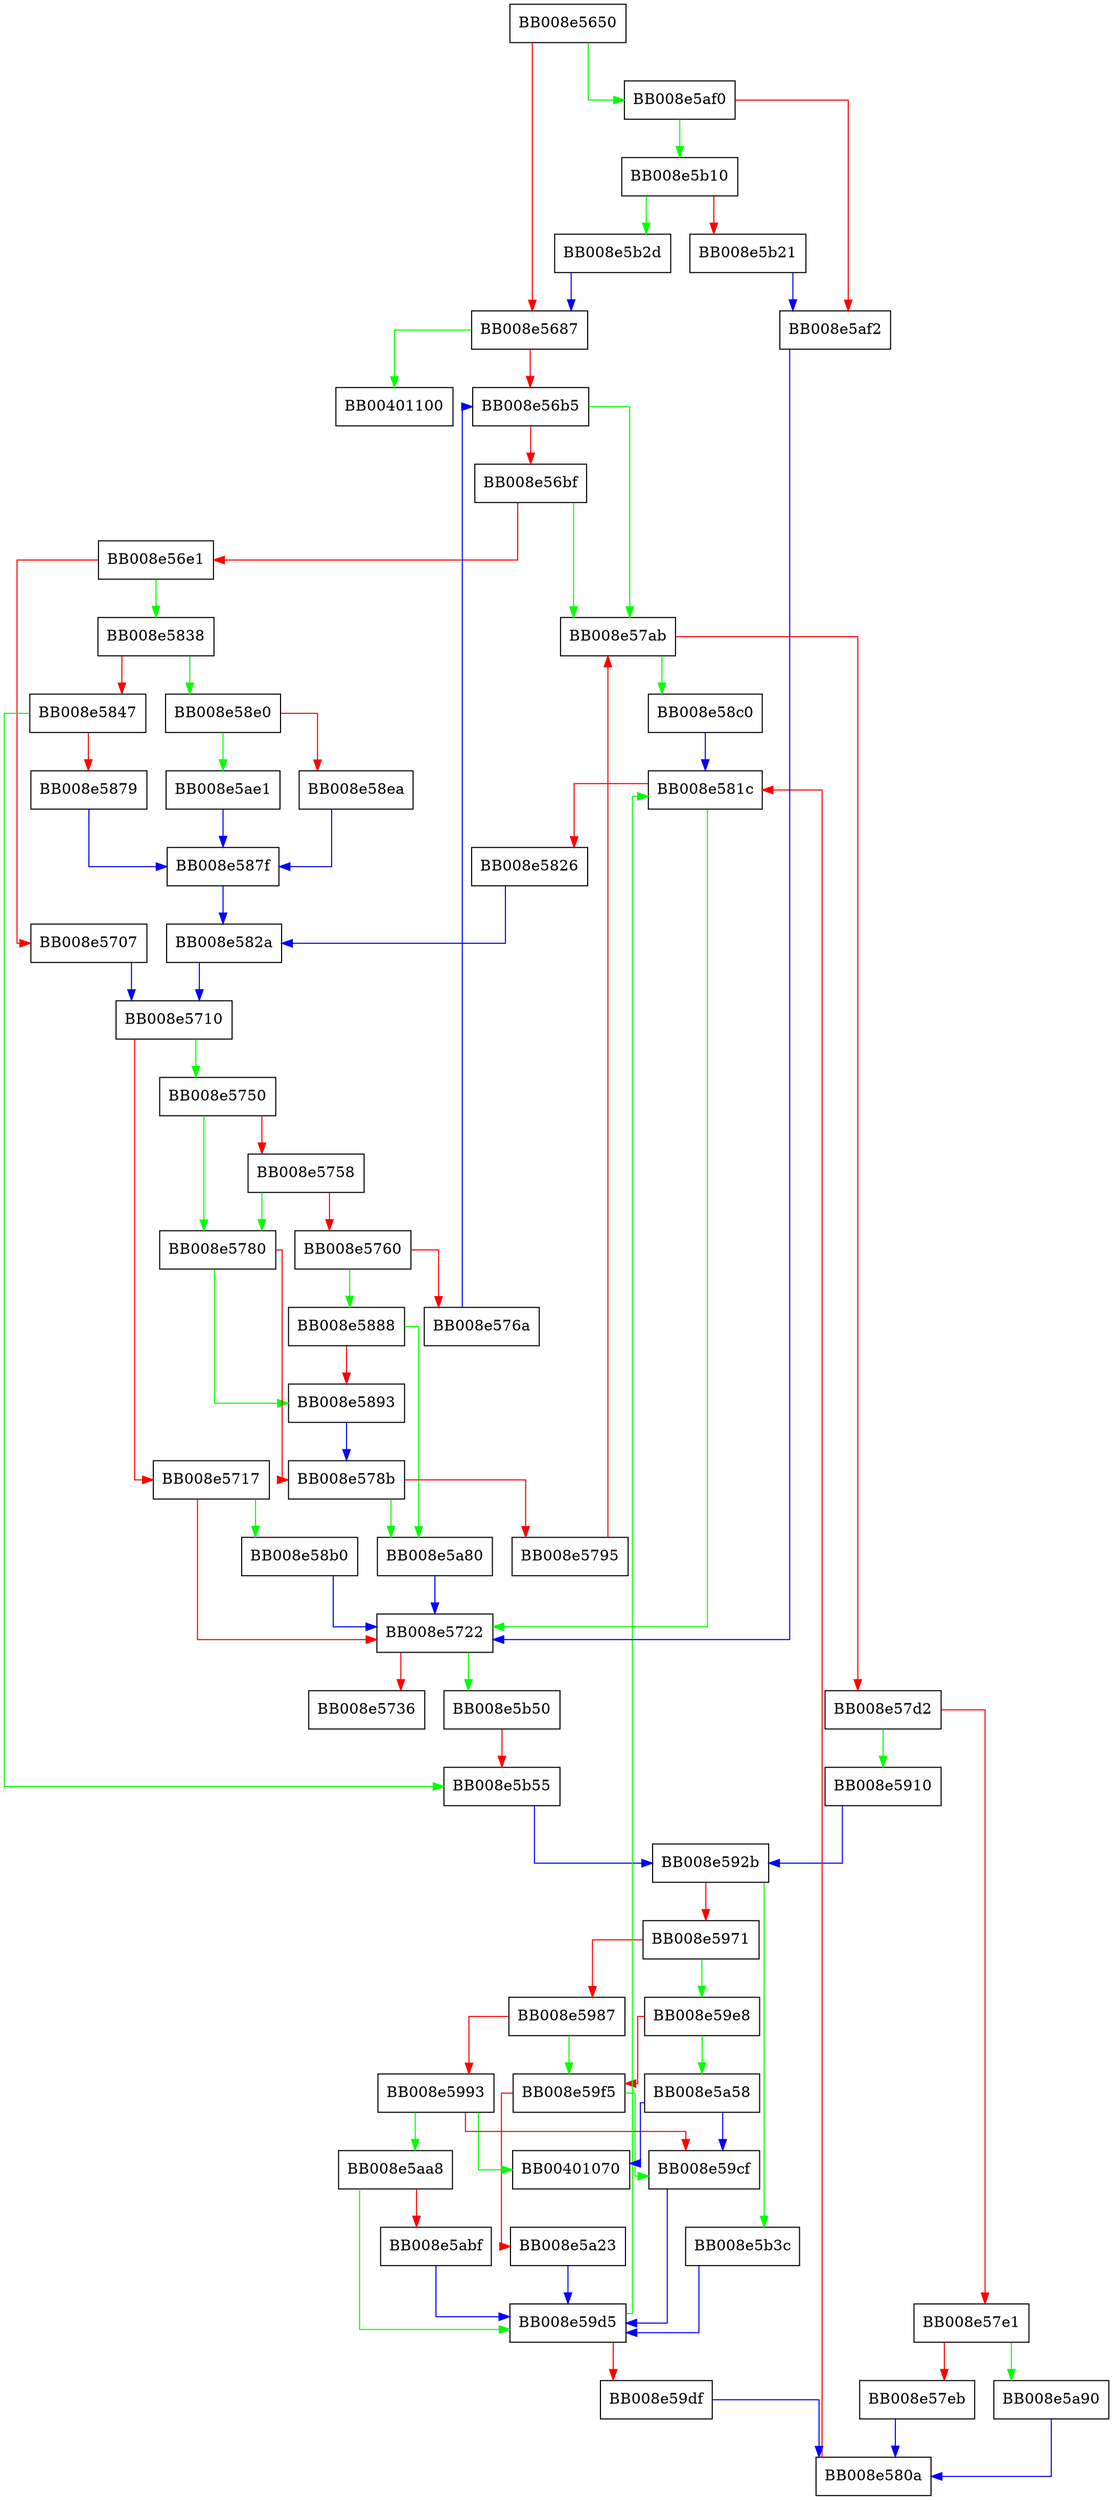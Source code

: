 digraph __nscd_getai {
  node [shape="box"];
  graph [splines=ortho];
  BB008e5650 -> BB008e5af0 [color="green"];
  BB008e5650 -> BB008e5687 [color="red"];
  BB008e5687 -> BB00401100 [color="green"];
  BB008e5687 -> BB008e56b5 [color="red"];
  BB008e56b5 -> BB008e57ab [color="green"];
  BB008e56b5 -> BB008e56bf [color="red"];
  BB008e56bf -> BB008e57ab [color="green"];
  BB008e56bf -> BB008e56e1 [color="red"];
  BB008e56e1 -> BB008e5838 [color="green"];
  BB008e56e1 -> BB008e5707 [color="red"];
  BB008e5707 -> BB008e5710 [color="blue"];
  BB008e5710 -> BB008e5750 [color="green"];
  BB008e5710 -> BB008e5717 [color="red"];
  BB008e5717 -> BB008e58b0 [color="green"];
  BB008e5717 -> BB008e5722 [color="red"];
  BB008e5722 -> BB008e5b50 [color="green"];
  BB008e5722 -> BB008e5736 [color="red"];
  BB008e5750 -> BB008e5780 [color="green"];
  BB008e5750 -> BB008e5758 [color="red"];
  BB008e5758 -> BB008e5780 [color="green"];
  BB008e5758 -> BB008e5760 [color="red"];
  BB008e5760 -> BB008e5888 [color="green"];
  BB008e5760 -> BB008e576a [color="red"];
  BB008e576a -> BB008e56b5 [color="blue"];
  BB008e5780 -> BB008e5893 [color="green"];
  BB008e5780 -> BB008e578b [color="red"];
  BB008e578b -> BB008e5a80 [color="green"];
  BB008e578b -> BB008e5795 [color="red"];
  BB008e5795 -> BB008e57ab [color="red"];
  BB008e57ab -> BB008e58c0 [color="green"];
  BB008e57ab -> BB008e57d2 [color="red"];
  BB008e57d2 -> BB008e5910 [color="green"];
  BB008e57d2 -> BB008e57e1 [color="red"];
  BB008e57e1 -> BB008e5a90 [color="green"];
  BB008e57e1 -> BB008e57eb [color="red"];
  BB008e57eb -> BB008e580a [color="blue"];
  BB008e580a -> BB008e581c [color="red"];
  BB008e581c -> BB008e5722 [color="green"];
  BB008e581c -> BB008e5826 [color="red"];
  BB008e5826 -> BB008e582a [color="blue"];
  BB008e582a -> BB008e5710 [color="blue"];
  BB008e5838 -> BB008e58e0 [color="green"];
  BB008e5838 -> BB008e5847 [color="red"];
  BB008e5847 -> BB008e5b55 [color="green"];
  BB008e5847 -> BB008e5879 [color="red"];
  BB008e5879 -> BB008e587f [color="blue"];
  BB008e587f -> BB008e582a [color="blue"];
  BB008e5888 -> BB008e5a80 [color="green"];
  BB008e5888 -> BB008e5893 [color="red"];
  BB008e5893 -> BB008e578b [color="blue"];
  BB008e58b0 -> BB008e5722 [color="blue"];
  BB008e58c0 -> BB008e581c [color="blue"];
  BB008e58e0 -> BB008e5ae1 [color="green"];
  BB008e58e0 -> BB008e58ea [color="red"];
  BB008e58ea -> BB008e587f [color="blue"];
  BB008e5910 -> BB008e592b [color="blue"];
  BB008e592b -> BB008e5b3c [color="green"];
  BB008e592b -> BB008e5971 [color="red"];
  BB008e5971 -> BB008e59e8 [color="green"];
  BB008e5971 -> BB008e5987 [color="red"];
  BB008e5987 -> BB008e59f5 [color="green"];
  BB008e5987 -> BB008e5993 [color="red"];
  BB008e5993 -> BB00401070 [color="green"];
  BB008e5993 -> BB008e5aa8 [color="green"];
  BB008e5993 -> BB008e59cf [color="red"];
  BB008e59cf -> BB008e59d5 [color="blue"];
  BB008e59d5 -> BB008e581c [color="green"];
  BB008e59d5 -> BB008e59df [color="red"];
  BB008e59df -> BB008e580a [color="blue"];
  BB008e59e8 -> BB008e5a58 [color="green"];
  BB008e59e8 -> BB008e59f5 [color="red"];
  BB008e59f5 -> BB008e59cf [color="green"];
  BB008e59f5 -> BB008e5a23 [color="red"];
  BB008e5a23 -> BB008e59d5 [color="blue"];
  BB008e5a58 -> BB00401070 [color="blue"];
  BB008e5a58 -> BB008e59cf [color="blue"];
  BB008e5a80 -> BB008e5722 [color="blue"];
  BB008e5a90 -> BB008e580a [color="blue"];
  BB008e5aa8 -> BB008e59d5 [color="green"];
  BB008e5aa8 -> BB008e5abf [color="red"];
  BB008e5abf -> BB008e59d5 [color="blue"];
  BB008e5ae1 -> BB008e587f [color="blue"];
  BB008e5af0 -> BB008e5b10 [color="green"];
  BB008e5af0 -> BB008e5af2 [color="red"];
  BB008e5af2 -> BB008e5722 [color="blue"];
  BB008e5b10 -> BB008e5b2d [color="green"];
  BB008e5b10 -> BB008e5b21 [color="red"];
  BB008e5b21 -> BB008e5af2 [color="blue"];
  BB008e5b2d -> BB008e5687 [color="blue"];
  BB008e5b3c -> BB008e59d5 [color="blue"];
  BB008e5b50 -> BB008e5b55 [color="red"];
  BB008e5b55 -> BB008e592b [color="blue"];
}
